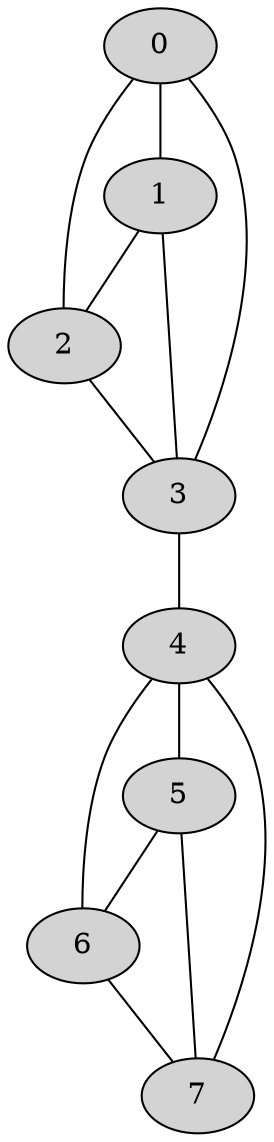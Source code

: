 graph G {
0 [style=filled];
1 [style=filled];
2 [style=filled];
3 [style=filled];
4 [style=filled];
5 [style=filled];
6 [style=filled];
7 [style=filled];
0--1; 0--2; 0--3;
1--2;1--3;
2--3;
3--4;
4--5;4--6;4--7;
5--6;5--7;
6--7;
}